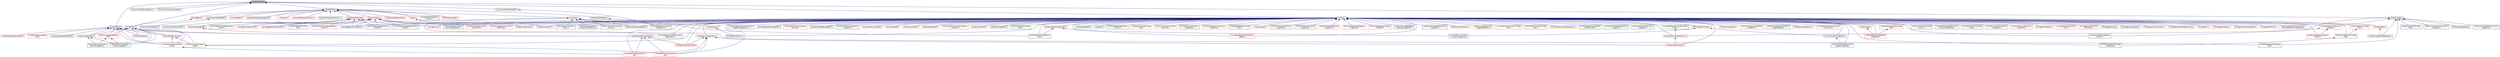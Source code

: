 digraph "itkWeakPointer.h"
{
 // LATEX_PDF_SIZE
  edge [fontname="Helvetica",fontsize="10",labelfontname="Helvetica",labelfontsize="10"];
  node [fontname="Helvetica",fontsize="10",shape=record];
  Node1 [label="itkWeakPointer.h",height=0.2,width=0.4,color="black", fillcolor="grey75", style="filled", fontcolor="black",tooltip=" "];
  Node1 -> Node2 [dir="back",color="midnightblue",fontsize="10",style="solid",fontname="Helvetica"];
  Node2 [label="itkCommandIterationUpdate.h",height=0.2,width=0.4,color="black", fillcolor="white", style="filled",URL="$itkCommandIterationUpdate_8h.html",tooltip=" "];
  Node2 -> Node3 [dir="back",color="midnightblue",fontsize="10",style="solid",fontname="Helvetica"];
  Node3 [label="itkImageRegistrationMethod\lImageSource.h",height=0.2,width=0.4,color="black", fillcolor="white", style="filled",URL="$itkImageRegistrationMethodImageSource_8h.html",tooltip=" "];
  Node1 -> Node4 [dir="back",color="midnightblue",fontsize="10",style="solid",fontname="Helvetica"];
  Node4 [label="itkCommandIterationUpdatev4.h",height=0.2,width=0.4,color="black", fillcolor="white", style="filled",URL="$itkCommandIterationUpdatev4_8h.html",tooltip=" "];
  Node1 -> Node5 [dir="back",color="midnightblue",fontsize="10",style="solid",fontname="Helvetica"];
  Node5 [label="itkCommandVnlIterationUpdate.h",height=0.2,width=0.4,color="black", fillcolor="white", style="filled",URL="$itkCommandVnlIterationUpdate_8h.html",tooltip=" "];
  Node1 -> Node6 [dir="back",color="midnightblue",fontsize="10",style="solid",fontname="Helvetica"];
  Node6 [label="itkDataObject.h",height=0.2,width=0.4,color="black", fillcolor="white", style="filled",URL="$itkDataObject_8h.html",tooltip=" "];
  Node6 -> Node7 [dir="back",color="midnightblue",fontsize="10",style="solid",fontname="Helvetica"];
  Node7 [label="itkAutoPointerDataObject\lDecorator.h",height=0.2,width=0.4,color="black", fillcolor="white", style="filled",URL="$itkAutoPointerDataObjectDecorator_8h.html",tooltip=" "];
  Node6 -> Node8 [dir="back",color="midnightblue",fontsize="10",style="solid",fontname="Helvetica"];
  Node8 [label="itkCSVArray2DDataObject.h",height=0.2,width=0.4,color="black", fillcolor="white", style="filled",URL="$itkCSVArray2DDataObject_8h.html",tooltip=" "];
  Node8 -> Node9 [dir="back",color="midnightblue",fontsize="10",style="solid",fontname="Helvetica"];
  Node9 [label="itkCSVArray2DFileReader.h",height=0.2,width=0.4,color="black", fillcolor="white", style="filled",URL="$itkCSVArray2DFileReader_8h.html",tooltip=" "];
  Node6 -> Node10 [dir="back",color="midnightblue",fontsize="10",style="solid",fontname="Helvetica"];
  Node10 [label="itkDataObjectDecorator.h",height=0.2,width=0.4,color="red", fillcolor="white", style="filled",URL="$itkDataObjectDecorator_8h.html",tooltip=" "];
  Node10 -> Node11 [dir="back",color="midnightblue",fontsize="10",style="solid",fontname="Helvetica"];
  Node11 [label="itkImageRegistrationMethod.h",height=0.2,width=0.4,color="black", fillcolor="white", style="filled",URL="$itkImageRegistrationMethod_8h.html",tooltip=" "];
  Node10 -> Node12 [dir="back",color="midnightblue",fontsize="10",style="solid",fontname="Helvetica"];
  Node12 [label="itkImageRegistrationMethodv4.h",height=0.2,width=0.4,color="red", fillcolor="white", style="filled",URL="$itkImageRegistrationMethodv4_8h.html",tooltip=" "];
  Node10 -> Node17 [dir="back",color="midnightblue",fontsize="10",style="solid",fontname="Helvetica"];
  Node17 [label="itkImageToListSampleFilter.h",height=0.2,width=0.4,color="red", fillcolor="white", style="filled",URL="$itkImageToListSampleFilter_8h.html",tooltip=" "];
  Node10 -> Node19 [dir="back",color="midnightblue",fontsize="10",style="solid",fontname="Helvetica"];
  Node19 [label="itkImageToSpatialObjectRegistration\lMethod.h",height=0.2,width=0.4,color="black", fillcolor="white", style="filled",URL="$itkImageToSpatialObjectRegistrationMethod_8h.html",tooltip=" "];
  Node10 -> Node20 [dir="back",color="midnightblue",fontsize="10",style="solid",fontname="Helvetica"];
  Node20 [label="itkInteriorExteriorMeshFilter.h",height=0.2,width=0.4,color="black", fillcolor="white", style="filled",URL="$itkInteriorExteriorMeshFilter_8h.html",tooltip=" "];
  Node10 -> Node21 [dir="back",color="midnightblue",fontsize="10",style="solid",fontname="Helvetica"];
  Node21 [label="itkMultiResolutionImageRegistration\lMethod.h",height=0.2,width=0.4,color="red", fillcolor="white", style="filled",URL="$itkMultiResolutionImageRegistrationMethod_8h.html",tooltip=" "];
  Node10 -> Node23 [dir="back",color="midnightblue",fontsize="10",style="solid",fontname="Helvetica"];
  Node23 [label="itkPointSetToImageRegistration\lMethod.h",height=0.2,width=0.4,color="black", fillcolor="white", style="filled",URL="$itkPointSetToImageRegistrationMethod_8h.html",tooltip=" "];
  Node10 -> Node24 [dir="back",color="midnightblue",fontsize="10",style="solid",fontname="Helvetica"];
  Node24 [label="itkPointSetToPointSetRegistration\lMethod.h",height=0.2,width=0.4,color="black", fillcolor="white", style="filled",URL="$itkPointSetToPointSetRegistrationMethod_8h.html",tooltip=" "];
  Node10 -> Node25 [dir="back",color="midnightblue",fontsize="10",style="solid",fontname="Helvetica"];
  Node25 [label="itkResampleImageFilter.h",height=0.2,width=0.4,color="red", fillcolor="white", style="filled",URL="$itkResampleImageFilter_8h.html",tooltip=" "];
  Node25 -> Node34 [dir="back",color="midnightblue",fontsize="10",style="solid",fontname="Helvetica"];
  Node34 [label="itkMultiResolutionPDEDeformable\lRegistration.h",height=0.2,width=0.4,color="black", fillcolor="white", style="filled",URL="$itkMultiResolutionPDEDeformableRegistration_8h.html",tooltip=" "];
  Node6 -> Node42 [dir="back",color="midnightblue",fontsize="10",style="solid",fontname="Helvetica"];
  Node42 [label="itkGPUDataManager.h",height=0.2,width=0.4,color="red", fillcolor="white", style="filled",URL="$itkGPUDataManager_8h.html",tooltip=" "];
  Node6 -> Node70 [dir="back",color="midnightblue",fontsize="10",style="solid",fontname="Helvetica"];
  Node70 [label="itkImageBase.h",height=0.2,width=0.4,color="red", fillcolor="white", style="filled",URL="$itkImageBase_8h.html",tooltip=" "];
  Node70 -> Node206 [dir="back",color="midnightblue",fontsize="10",style="solid",fontname="Helvetica"];
  Node206 [label="itkLabelMap.h",height=0.2,width=0.4,color="black", fillcolor="white", style="filled",URL="$itkLabelMap_8h.html",tooltip=" "];
  Node206 -> Node207 [dir="back",color="midnightblue",fontsize="10",style="solid",fontname="Helvetica"];
  Node207 [label="itkAttributeLabelObject.h",height=0.2,width=0.4,color="red", fillcolor="white", style="filled",URL="$itkAttributeLabelObject_8h.html",tooltip=" "];
  Node207 -> Node210 [dir="back",color="midnightblue",fontsize="10",style="solid",fontname="Helvetica"];
  Node210 [label="itkBinaryReconstructionBy\lDilationImageFilter.h",height=0.2,width=0.4,color="black", fillcolor="white", style="filled",URL="$itkBinaryReconstructionByDilationImageFilter_8h.html",tooltip=" "];
  Node207 -> Node211 [dir="back",color="midnightblue",fontsize="10",style="solid",fontname="Helvetica"];
  Node211 [label="itkBinaryReconstructionBy\lErosionImageFilter.h",height=0.2,width=0.4,color="black", fillcolor="white", style="filled",URL="$itkBinaryReconstructionByErosionImageFilter_8h.html",tooltip=" "];
  Node206 -> Node222 [dir="back",color="midnightblue",fontsize="10",style="solid",fontname="Helvetica"];
  Node222 [label="itkBinaryImageToLabelMap\lFilter.h",height=0.2,width=0.4,color="red", fillcolor="white", style="filled",URL="$itkBinaryImageToLabelMapFilter_8h.html",tooltip=" "];
  Node222 -> Node210 [dir="back",color="midnightblue",fontsize="10",style="solid",fontname="Helvetica"];
  Node222 -> Node211 [dir="back",color="midnightblue",fontsize="10",style="solid",fontname="Helvetica"];
  Node206 -> Node210 [dir="back",color="midnightblue",fontsize="10",style="solid",fontname="Helvetica"];
  Node206 -> Node211 [dir="back",color="midnightblue",fontsize="10",style="solid",fontname="Helvetica"];
  Node206 -> Node229 [dir="back",color="midnightblue",fontsize="10",style="solid",fontname="Helvetica"];
  Node229 [label="itkLabelImageToLabelMapFilter.h",height=0.2,width=0.4,color="red", fillcolor="white", style="filled",URL="$itkLabelImageToLabelMapFilter_8h.html",tooltip=" "];
  Node229 -> Node238 [dir="back",color="midnightblue",fontsize="10",style="solid",fontname="Helvetica"];
  Node238 [label="itkUpdateMalcolmSparseLevel\lSet.h",height=0.2,width=0.4,color="red", fillcolor="white", style="filled",URL="$itkUpdateMalcolmSparseLevelSet_8h.html",tooltip=" "];
  Node229 -> Node240 [dir="back",color="midnightblue",fontsize="10",style="solid",fontname="Helvetica"];
  Node240 [label="itkUpdateShiSparseLevelSet.h",height=0.2,width=0.4,color="red", fillcolor="white", style="filled",URL="$itkUpdateShiSparseLevelSet_8h.html",tooltip=" "];
  Node229 -> Node241 [dir="back",color="midnightblue",fontsize="10",style="solid",fontname="Helvetica"];
  Node241 [label="itkUpdateWhitakerSparseLevel\lSet.h",height=0.2,width=0.4,color="red", fillcolor="white", style="filled",URL="$itkUpdateWhitakerSparseLevelSet_8h.html",tooltip=" "];
  Node206 -> Node242 [dir="back",color="midnightblue",fontsize="10",style="solid",fontname="Helvetica"];
  Node242 [label="itkLevelSetSparseImage.h",height=0.2,width=0.4,color="red", fillcolor="white", style="filled",URL="$itkLevelSetSparseImage_8h.html",tooltip=" "];
  Node242 -> Node243 [dir="back",color="midnightblue",fontsize="10",style="solid",fontname="Helvetica"];
  Node243 [label="itkMalcolmSparseLevelSet\lImage.h",height=0.2,width=0.4,color="red", fillcolor="white", style="filled",URL="$itkMalcolmSparseLevelSetImage_8h.html",tooltip=" "];
  Node243 -> Node238 [dir="back",color="midnightblue",fontsize="10",style="solid",fontname="Helvetica"];
  Node242 -> Node246 [dir="back",color="midnightblue",fontsize="10",style="solid",fontname="Helvetica"];
  Node246 [label="itkWhitakerSparseLevelSet\lImage.h",height=0.2,width=0.4,color="red", fillcolor="white", style="filled",URL="$itkWhitakerSparseLevelSetImage_8h.html",tooltip=" "];
  Node246 -> Node241 [dir="back",color="midnightblue",fontsize="10",style="solid",fontname="Helvetica"];
  Node206 -> Node243 [dir="back",color="midnightblue",fontsize="10",style="solid",fontname="Helvetica"];
  Node206 -> Node248 [dir="back",color="midnightblue",fontsize="10",style="solid",fontname="Helvetica"];
  Node248 [label="itkShapeLabelObject.h",height=0.2,width=0.4,color="red", fillcolor="white", style="filled",URL="$itkShapeLabelObject_8h.html",tooltip=" "];
  Node206 -> Node246 [dir="back",color="midnightblue",fontsize="10",style="solid",fontname="Helvetica"];
  Node6 -> Node942 [dir="back",color="midnightblue",fontsize="10",style="solid",fontname="Helvetica"];
  Node942 [label="itkLevelSetBase.h",height=0.2,width=0.4,color="red", fillcolor="white", style="filled",URL="$itkLevelSetBase_8h.html",tooltip=" "];
  Node6 -> Node944 [dir="back",color="midnightblue",fontsize="10",style="solid",fontname="Helvetica"];
  Node944 [label="itkMatrixResizeableDataObject.h",height=0.2,width=0.4,color="black", fillcolor="white", style="filled",URL="$itkMatrixResizeableDataObject_8h.html",tooltip=" "];
  Node6 -> Node945 [dir="back",color="midnightblue",fontsize="10",style="solid",fontname="Helvetica"];
  Node945 [label="itkPath.h",height=0.2,width=0.4,color="red", fillcolor="white", style="filled",URL="$itkPath_8h.html",tooltip=" "];
  Node945 -> Node912 [dir="back",color="midnightblue",fontsize="10",style="solid",fontname="Helvetica"];
  Node912 [label="itkPathConstIterator.h",height=0.2,width=0.4,color="red", fillcolor="white", style="filled",URL="$itkPathConstIterator_8h.html",tooltip=" "];
  Node6 -> Node954 [dir="back",color="midnightblue",fontsize="10",style="solid",fontname="Helvetica"];
  Node954 [label="itkPointSet.h",height=0.2,width=0.4,color="red", fillcolor="white", style="filled",URL="$itkPointSet_8h.html",tooltip=" "];
  Node954 -> Node75 [dir="back",color="midnightblue",fontsize="10",style="solid",fontname="Helvetica"];
  Node75 [label="itkBSplineControlPointImage\lFunction.h",height=0.2,width=0.4,color="black", fillcolor="white", style="filled",URL="$itkBSplineControlPointImageFunction_8h.html",tooltip=" "];
  Node954 -> Node268 [dir="back",color="midnightblue",fontsize="10",style="solid",fontname="Helvetica"];
  Node268 [label="itkBlockMatchingImageFilter.h",height=0.2,width=0.4,color="black", fillcolor="white", style="filled",URL="$itkBlockMatchingImageFilter_8h.html",tooltip=" "];
  Node954 -> Node396 [dir="back",color="midnightblue",fontsize="10",style="solid",fontname="Helvetica"];
  Node396 [label="itkEuclideanDistancePoint\lMetric.h",height=0.2,width=0.4,color="black", fillcolor="white", style="filled",URL="$itkEuclideanDistancePointMetric_8h.html",tooltip=" "];
  Node954 -> Node189 [dir="back",color="midnightblue",fontsize="10",style="solid",fontname="Helvetica"];
  Node189 [label="itkExpectationBasedPoint\lSetToPointSetMetricv4.h",height=0.2,width=0.4,color="black", fillcolor="white", style="filled",URL="$itkExpectationBasedPointSetToPointSetMetricv4_8h.html",tooltip=" "];
  Node954 -> Node340 [dir="back",color="midnightblue",fontsize="10",style="solid",fontname="Helvetica"];
  Node340 [label="itkMaskFeaturePointSelection\lFilter.h",height=0.2,width=0.4,color="black", fillcolor="white", style="filled",URL="$itkMaskFeaturePointSelectionFilter_8h.html",tooltip=" "];
  Node954 -> Node184 [dir="back",color="midnightblue",fontsize="10",style="solid",fontname="Helvetica"];
  Node184 [label="itkObjectToObjectMetric.h",height=0.2,width=0.4,color="red", fillcolor="white", style="filled",URL="$itkObjectToObjectMetric_8h.html",tooltip=" "];
  Node954 -> Node993 [dir="back",color="midnightblue",fontsize="10",style="solid",fontname="Helvetica"];
  Node993 [label="itkSpatialObjectToPointSet\lFilter.h",height=0.2,width=0.4,color="black", fillcolor="white", style="filled",URL="$itkSpatialObjectToPointSetFilter_8h.html",tooltip=" "];
  Node6 -> Node994 [dir="back",color="midnightblue",fontsize="10",style="solid",fontname="Helvetica"];
  Node994 [label="itkProcessObject.h",height=0.2,width=0.4,color="red", fillcolor="white", style="filled",URL="$itkProcessObject_8h.html",tooltip=" "];
  Node994 -> Node11 [dir="back",color="midnightblue",fontsize="10",style="solid",fontname="Helvetica"];
  Node994 -> Node12 [dir="back",color="midnightblue",fontsize="10",style="solid",fontname="Helvetica"];
  Node994 -> Node677 [dir="back",color="midnightblue",fontsize="10",style="solid",fontname="Helvetica"];
  Node677 [label="itkImageSource.h",height=0.2,width=0.4,color="red", fillcolor="white", style="filled",URL="$itkImageSource_8h.html",tooltip=" "];
  Node994 -> Node17 [dir="back",color="midnightblue",fontsize="10",style="solid",fontname="Helvetica"];
  Node994 -> Node19 [dir="back",color="midnightblue",fontsize="10",style="solid",fontname="Helvetica"];
  Node994 -> Node21 [dir="back",color="midnightblue",fontsize="10",style="solid",fontname="Helvetica"];
  Node994 -> Node23 [dir="back",color="midnightblue",fontsize="10",style="solid",fontname="Helvetica"];
  Node994 -> Node24 [dir="back",color="midnightblue",fontsize="10",style="solid",fontname="Helvetica"];
  Node994 -> Node160 [dir="back",color="midnightblue",fontsize="10",style="solid",fontname="Helvetica"];
  Node160 [label="itkPointSetToSpatialObject\lDemonsRegistration.h",height=0.2,width=0.4,color="black", fillcolor="white", style="filled",URL="$itkPointSetToSpatialObjectDemonsRegistration_8h.html",tooltip=" "];
  Node994 -> Node915 [dir="back",color="midnightblue",fontsize="10",style="solid",fontname="Helvetica"];
  Node915 [label="itkScalarImageToCooccurrence\lMatrixFilter.h",height=0.2,width=0.4,color="red", fillcolor="white", style="filled",URL="$itkScalarImageToCooccurrenceMatrixFilter_8h.html",tooltip=" "];
  Node994 -> Node916 [dir="back",color="midnightblue",fontsize="10",style="solid",fontname="Helvetica"];
  Node916 [label="itkScalarImageToRunLength\lMatrixFilter.h",height=0.2,width=0.4,color="red", fillcolor="white", style="filled",URL="$itkScalarImageToRunLengthMatrixFilter_8h.html",tooltip=" "];
  Node994 -> Node926 [dir="back",color="midnightblue",fontsize="10",style="solid",fontname="Helvetica"];
  Node926 [label="itkWatershedBoundary.h",height=0.2,width=0.4,color="red", fillcolor="white", style="filled",URL="$itkWatershedBoundary_8h.html",tooltip=" "];
  Node6 -> Node1141 [dir="back",color="midnightblue",fontsize="10",style="solid",fontname="Helvetica"];
  Node1141 [label="itkSample.h",height=0.2,width=0.4,color="red", fillcolor="white", style="filled",URL="$itkSample_8h.html",tooltip=" "];
  Node6 -> Node1159 [dir="back",color="midnightblue",fontsize="10",style="solid",fontname="Helvetica"];
  Node1159 [label="itkSimpleDataObjectDecorator.h",height=0.2,width=0.4,color="red", fillcolor="white", style="filled",URL="$itkSimpleDataObjectDecorator_8h.html",tooltip=" "];
  Node6 -> Node993 [dir="back",color="midnightblue",fontsize="10",style="solid",fontname="Helvetica"];
  Node6 -> Node1162 [dir="back",color="midnightblue",fontsize="10",style="solid",fontname="Helvetica"];
  Node1162 [label="itkTemporalDataObject.h",height=0.2,width=0.4,color="black", fillcolor="white", style="filled",URL="$itkTemporalDataObject_8h.html",tooltip=" "];
  Node1162 -> Node918 [dir="back",color="midnightblue",fontsize="10",style="solid",fontname="Helvetica"];
  Node918 [label="itkVideoStream.h",height=0.2,width=0.4,color="red", fillcolor="white", style="filled",URL="$itkVideoStream_8h.html",tooltip=" "];
  Node918 -> Node897 [dir="back",color="midnightblue",fontsize="10",style="solid",fontname="Helvetica"];
  Node897 [label="itkImageToVideoFilter.h",height=0.2,width=0.4,color="black", fillcolor="white", style="filled",URL="$itkImageToVideoFilter_8h.html",tooltip=" "];
  Node6 -> Node1163 [dir="back",color="midnightblue",fontsize="10",style="solid",fontname="Helvetica"];
  Node1163 [label="itkUnaryCorrespondenceMatrix.h",height=0.2,width=0.4,color="black", fillcolor="white", style="filled",URL="$itkUnaryCorrespondenceMatrix_8h.html",tooltip=" "];
  Node6 -> Node1041 [dir="back",color="midnightblue",fontsize="10",style="solid",fontname="Helvetica"];
  Node1041 [label="itkWatershedSegmentTable.h",height=0.2,width=0.4,color="red", fillcolor="white", style="filled",URL="$itkWatershedSegmentTable_8h.html",tooltip=" "];
  Node1 -> Node261 [dir="back",color="midnightblue",fontsize="10",style="solid",fontname="Helvetica"];
  Node261 [label="itkImage.h",height=0.2,width=0.4,color="black", fillcolor="white", style="filled",URL="$itkImage_8h.html",tooltip=" "];
  Node261 -> Node262 [dir="back",color="midnightblue",fontsize="10",style="solid",fontname="Helvetica"];
  Node262 [label="itkAdaptiveHistogramEqualization\lImageFilter.h",height=0.2,width=0.4,color="black", fillcolor="white", style="filled",URL="$itkAdaptiveHistogramEqualizationImageFilter_8h.html",tooltip=" "];
  Node261 -> Node263 [dir="back",color="midnightblue",fontsize="10",style="solid",fontname="Helvetica"];
  Node263 [label="itkBSplineBaseTransform.h",height=0.2,width=0.4,color="red", fillcolor="white", style="filled",URL="$itkBSplineBaseTransform_8h.html",tooltip=" "];
  Node261 -> Node75 [dir="back",color="midnightblue",fontsize="10",style="solid",fontname="Helvetica"];
  Node261 -> Node267 [dir="back",color="midnightblue",fontsize="10",style="solid",fontname="Helvetica"];
  Node267 [label="itkBinaryImageToLevelSet\lImageAdaptorBase.h",height=0.2,width=0.4,color="red", fillcolor="white", style="filled",URL="$itkBinaryImageToLevelSetImageAdaptorBase_8h.html",tooltip=" "];
  Node261 -> Node268 [dir="back",color="midnightblue",fontsize="10",style="solid",fontname="Helvetica"];
  Node261 -> Node269 [dir="back",color="midnightblue",fontsize="10",style="solid",fontname="Helvetica"];
  Node269 [label="itkComplexToComplex1DFFTImage\lFilter.h",height=0.2,width=0.4,color="red", fillcolor="white", style="filled",URL="$itkComplexToComplex1DFFTImageFilter_8h.html",tooltip=" "];
  Node261 -> Node272 [dir="back",color="midnightblue",fontsize="10",style="solid",fontname="Helvetica"];
  Node272 [label="itkConfidenceConnectedImage\lFilter.h",height=0.2,width=0.4,color="black", fillcolor="white", style="filled",URL="$itkConfidenceConnectedImageFilter_8h.html",tooltip=" "];
  Node261 -> Node273 [dir="back",color="midnightblue",fontsize="10",style="solid",fontname="Helvetica"];
  Node273 [label="itkConnectedComponentAlgorithm.h",height=0.2,width=0.4,color="red", fillcolor="white", style="filled",URL="$itkConnectedComponentAlgorithm_8h.html",tooltip=" "];
  Node261 -> Node277 [dir="back",color="midnightblue",fontsize="10",style="solid",fontname="Helvetica"];
  Node277 [label="itkConstNeighborhoodIterator.h",height=0.2,width=0.4,color="red", fillcolor="white", style="filled",URL="$itkConstNeighborhoodIterator_8h.html",tooltip=" "];
  Node277 -> Node331 [dir="back",color="midnightblue",fontsize="10",style="solid",fontname="Helvetica"];
  Node331 [label="itkImageToNeighborhoodSample\lAdaptor.h",height=0.2,width=0.4,color="red", fillcolor="white", style="filled",URL="$itkImageToNeighborhoodSampleAdaptor_8h.html",tooltip=" "];
  Node277 -> Node340 [dir="back",color="midnightblue",fontsize="10",style="solid",fontname="Helvetica"];
  Node261 -> Node390 [dir="back",color="midnightblue",fontsize="10",style="solid",fontname="Helvetica"];
  Node390 [label="itkConstNeighborhoodIterator\lWithOnlyIndex.h",height=0.2,width=0.4,color="black", fillcolor="white", style="filled",URL="$itkConstNeighborhoodIteratorWithOnlyIndex_8h.html",tooltip=" "];
  Node261 -> Node391 [dir="back",color="midnightblue",fontsize="10",style="solid",fontname="Helvetica"];
  Node391 [label="itkContourDirectedMeanDistance\lImageFilter.h",height=0.2,width=0.4,color="black", fillcolor="white", style="filled",URL="$itkContourDirectedMeanDistanceImageFilter_8h.html",tooltip=" "];
  Node261 -> Node80 [dir="back",color="midnightblue",fontsize="10",style="solid",fontname="Helvetica"];
  Node80 [label="itkDefaultImageToImageMetric\lTraitsv4.h",height=0.2,width=0.4,color="red", fillcolor="white", style="filled",URL="$itkDefaultImageToImageMetricTraitsv4_8h.html",tooltip=" "];
  Node261 -> Node116 [dir="back",color="midnightblue",fontsize="10",style="solid",fontname="Helvetica"];
  Node116 [label="itkDirectFourierReconstruction\lImageToImageFilter.h",height=0.2,width=0.4,color="black", fillcolor="white", style="filled",URL="$itkDirectFourierReconstructionImageToImageFilter_8h.html",tooltip=" "];
  Node261 -> Node392 [dir="back",color="midnightblue",fontsize="10",style="solid",fontname="Helvetica"];
  Node392 [label="itkDiscreteGaussianDerivative\lImageFilter.h",height=0.2,width=0.4,color="black", fillcolor="white", style="filled",URL="$itkDiscreteGaussianDerivativeImageFilter_8h.html",tooltip=" "];
  Node261 -> Node393 [dir="back",color="midnightblue",fontsize="10",style="solid",fontname="Helvetica"];
  Node393 [label="itkDiscreteGaussianImage\lFilter.h",height=0.2,width=0.4,color="red", fillcolor="white", style="filled",URL="$itkDiscreteGaussianImageFilter_8h.html",tooltip=" "];
  Node393 -> Node394 [dir="back",color="midnightblue",fontsize="10",style="solid",fontname="Helvetica"];
  Node394 [label="itkFFTDiscreteGaussianImage\lFilter.h",height=0.2,width=0.4,color="black", fillcolor="white", style="filled",URL="$itkFFTDiscreteGaussianImageFilter_8h.html",tooltip=" "];
  Node394 -> Node395 [dir="back",color="midnightblue",fontsize="10",style="solid",fontname="Helvetica"];
  Node395 [label="itkFFTDiscreteGaussianImage\lFilterFactory.h",height=0.2,width=0.4,color="black", fillcolor="white", style="filled",URL="$itkFFTDiscreteGaussianImageFilterFactory_8h.html",tooltip=" "];
  Node261 -> Node178 [dir="back",color="midnightblue",fontsize="10",style="solid",fontname="Helvetica"];
  Node178 [label="itkDisplacementFieldTransform.h",height=0.2,width=0.4,color="red", fillcolor="white", style="filled",URL="$itkDisplacementFieldTransform_8h.html",tooltip=" "];
  Node178 -> Node184 [dir="back",color="midnightblue",fontsize="10",style="solid",fontname="Helvetica"];
  Node261 -> Node396 [dir="back",color="midnightblue",fontsize="10",style="solid",fontname="Helvetica"];
  Node261 -> Node189 [dir="back",color="midnightblue",fontsize="10",style="solid",fontname="Helvetica"];
  Node261 -> Node394 [dir="back",color="midnightblue",fontsize="10",style="solid",fontname="Helvetica"];
  Node261 -> Node395 [dir="back",color="midnightblue",fontsize="10",style="solid",fontname="Helvetica"];
  Node261 -> Node397 [dir="back",color="midnightblue",fontsize="10",style="solid",fontname="Helvetica"];
  Node397 [label="itkFFTImageFilterFactory.h",height=0.2,width=0.4,color="red", fillcolor="white", style="filled",URL="$itkFFTImageFilterFactory_8h.html",tooltip=" "];
  Node397 -> Node408 [dir="back",color="midnightblue",fontsize="10",style="solid",fontname="Helvetica"];
  Node408 [label="itkVnlHalfHermitianToReal\lInverseFFTImageFilter.h",height=0.2,width=0.4,color="black", fillcolor="white", style="filled",URL="$itkVnlHalfHermitianToRealInverseFFTImageFilter_8h.html",tooltip=" "];
  Node397 -> Node410 [dir="back",color="midnightblue",fontsize="10",style="solid",fontname="Helvetica"];
  Node410 [label="itkVnlInverseFFTImageFilter.h",height=0.2,width=0.4,color="black", fillcolor="white", style="filled",URL="$itkVnlInverseFFTImageFilter_8h.html",tooltip=" "];
  Node410 -> Node116 [dir="back",color="midnightblue",fontsize="10",style="solid",fontname="Helvetica"];
  Node261 -> Node412 [dir="back",color="midnightblue",fontsize="10",style="solid",fontname="Helvetica"];
  Node412 [label="itkFastMarchingTraits.h",height=0.2,width=0.4,color="red", fillcolor="white", style="filled",URL="$itkFastMarchingTraits_8h.html",tooltip=" "];
  Node261 -> Node420 [dir="back",color="midnightblue",fontsize="10",style="solid",fontname="Helvetica"];
  Node420 [label="itkFastMarchingUpwindGradient\lImageFilter.h",height=0.2,width=0.4,color="red", fillcolor="white", style="filled",URL="$itkFastMarchingUpwindGradientImageFilter_8h.html",tooltip=" "];
  Node261 -> Node366 [dir="back",color="midnightblue",fontsize="10",style="solid",fontname="Helvetica"];
  Node366 [label="itkFastMarchingUpwindGradient\lImageFilterBase.h",height=0.2,width=0.4,color="black", fillcolor="white", style="filled",URL="$itkFastMarchingUpwindGradientImageFilterBase_8h.html",tooltip=" "];
  Node261 -> Node422 [dir="back",color="midnightblue",fontsize="10",style="solid",fontname="Helvetica"];
  Node422 [label="itkFlatStructuringElement.h",height=0.2,width=0.4,color="red", fillcolor="white", style="filled",URL="$itkFlatStructuringElement_8h.html",tooltip=" "];
  Node261 -> Node426 [dir="back",color="midnightblue",fontsize="10",style="solid",fontname="Helvetica"];
  Node426 [label="itkFloodFilledFunctionConditional\lConstIterator.h",height=0.2,width=0.4,color="red", fillcolor="white", style="filled",URL="$itkFloodFilledFunctionConditionalConstIterator_8h.html",tooltip=" "];
  Node261 -> Node57 [dir="back",color="midnightblue",fontsize="10",style="solid",fontname="Helvetica"];
  Node57 [label="itkGPUImage.h",height=0.2,width=0.4,color="red", fillcolor="white", style="filled",URL="$itkGPUImage_8h.html",tooltip=" "];
  Node57 -> Node68 [dir="back",color="midnightblue",fontsize="10",style="solid",fontname="Helvetica"];
  Node68 [label="itkGPUNeighborhoodOperator\lImageFilter.h",height=0.2,width=0.4,color="red", fillcolor="white", style="filled",URL="$itkGPUNeighborhoodOperatorImageFilter_8h.html",tooltip=" "];
  Node261 -> Node68 [dir="back",color="midnightblue",fontsize="10",style="solid",fontname="Helvetica"];
  Node261 -> Node111 [dir="back",color="midnightblue",fontsize="10",style="solid",fontname="Helvetica"];
  Node111 [label="itkGaussianDerivativeImage\lFunction.h",height=0.2,width=0.4,color="black", fillcolor="white", style="filled",URL="$itkGaussianDerivativeImageFunction_8h.html",tooltip=" "];
  Node261 -> Node431 [dir="back",color="midnightblue",fontsize="10",style="solid",fontname="Helvetica"];
  Node431 [label="itkGradientMagnitudeRecursive\lGaussianImageFilter.h",height=0.2,width=0.4,color="black", fillcolor="white", style="filled",URL="$itkGradientMagnitudeRecursiveGaussianImageFilter_8h.html",tooltip=" "];
  Node261 -> Node432 [dir="back",color="midnightblue",fontsize="10",style="solid",fontname="Helvetica"];
  Node432 [label="itkGradientRecursiveGaussian\lImageFilter.h",height=0.2,width=0.4,color="red", fillcolor="white", style="filled",URL="$itkGradientRecursiveGaussianImageFilter_8h.html",tooltip=" "];
  Node432 -> Node80 [dir="back",color="midnightblue",fontsize="10",style="solid",fontname="Helvetica"];
  Node432 -> Node106 [dir="back",color="midnightblue",fontsize="10",style="solid",fontname="Helvetica"];
  Node106 [label="itkVectorImageToImageMetric\lTraitsv4.h",height=0.2,width=0.4,color="black", fillcolor="white", style="filled",URL="$itkVectorImageToImageMetricTraitsv4_8h.html",tooltip=" "];
  Node261 -> Node434 [dir="back",color="midnightblue",fontsize="10",style="solid",fontname="Helvetica"];
  Node434 [label="itkGradientVectorFlowImage\lFilter.h",height=0.2,width=0.4,color="black", fillcolor="white", style="filled",URL="$itkGradientVectorFlowImageFilter_8h.html",tooltip=" "];
  Node261 -> Node435 [dir="back",color="midnightblue",fontsize="10",style="solid",fontname="Helvetica"];
  Node435 [label="itkHardConnectedComponent\lImageFilter.h",height=0.2,width=0.4,color="black", fillcolor="white", style="filled",URL="$itkHardConnectedComponentImageFilter_8h.html",tooltip=" "];
  Node261 -> Node436 [dir="back",color="midnightblue",fontsize="10",style="solid",fontname="Helvetica"];
  Node436 [label="itkHessianRecursiveGaussian\lImageFilter.h",height=0.2,width=0.4,color="red", fillcolor="white", style="filled",URL="$itkHessianRecursiveGaussianImageFilter_8h.html",tooltip=" "];
  Node261 -> Node438 [dir="back",color="midnightblue",fontsize="10",style="solid",fontname="Helvetica"];
  Node438 [label="itkImageAdaptor.h",height=0.2,width=0.4,color="red", fillcolor="white", style="filled",URL="$itkImageAdaptor_8h.html",tooltip=" "];
  Node438 -> Node463 [dir="back",color="midnightblue",fontsize="10",style="solid",fontname="Helvetica"];
  Node463 [label="itkVectorImageToImageAdaptor.h",height=0.2,width=0.4,color="black", fillcolor="white", style="filled",URL="$itkVectorImageToImageAdaptor_8h.html",tooltip=" "];
  Node261 -> Node465 [dir="back",color="midnightblue",fontsize="10",style="solid",fontname="Helvetica"];
  Node465 [label="itkImageConstIterator.h",height=0.2,width=0.4,color="red", fillcolor="white", style="filled",URL="$itkImageConstIterator_8h.html",tooltip=" "];
  Node261 -> Node511 [dir="back",color="midnightblue",fontsize="10",style="solid",fontname="Helvetica"];
  Node511 [label="itkImageConstIteratorWith\lIndex.h",height=0.2,width=0.4,color="red", fillcolor="white", style="filled",URL="$itkImageConstIteratorWithIndex_8h.html",tooltip=" "];
  Node261 -> Node648 [dir="back",color="midnightblue",fontsize="10",style="solid",fontname="Helvetica"];
  Node648 [label="itkImageConstIteratorWith\lOnlyIndex.h",height=0.2,width=0.4,color="red", fillcolor="white", style="filled",URL="$itkImageConstIteratorWithOnlyIndex_8h.html",tooltip=" "];
  Node261 -> Node651 [dir="back",color="midnightblue",fontsize="10",style="solid",fontname="Helvetica"];
  Node651 [label="itkImageDuplicator.h",height=0.2,width=0.4,color="black", fillcolor="white", style="filled",URL="$itkImageDuplicator_8h.html",tooltip=" "];
  Node261 -> Node652 [dir="back",color="midnightblue",fontsize="10",style="solid",fontname="Helvetica"];
  Node652 [label="itkImageKernelOperator.h",height=0.2,width=0.4,color="black", fillcolor="white", style="filled",URL="$itkImageKernelOperator_8h.html",tooltip=" "];
  Node261 -> Node653 [dir="back",color="midnightblue",fontsize="10",style="solid",fontname="Helvetica"];
  Node653 [label="itkImageMomentsCalculator.h",height=0.2,width=0.4,color="red", fillcolor="white", style="filled",URL="$itkImageMomentsCalculator_8h.html",tooltip=" "];
  Node261 -> Node485 [dir="back",color="midnightblue",fontsize="10",style="solid",fontname="Helvetica"];
  Node485 [label="itkImagePCAShapeModelEstimator.h",height=0.2,width=0.4,color="red", fillcolor="white", style="filled",URL="$itkImagePCAShapeModelEstimator_8h.html",tooltip=" "];
  Node261 -> Node11 [dir="back",color="midnightblue",fontsize="10",style="solid",fontname="Helvetica"];
  Node261 -> Node3 [dir="back",color="midnightblue",fontsize="10",style="solid",fontname="Helvetica"];
  Node261 -> Node656 [dir="back",color="midnightblue",fontsize="10",style="solid",fontname="Helvetica"];
  Node656 [label="itkImageSink.h",height=0.2,width=0.4,color="red", fillcolor="white", style="filled",URL="$itkImageSink_8h.html",tooltip=" "];
  Node261 -> Node677 [dir="back",color="midnightblue",fontsize="10",style="solid",fontname="Helvetica"];
  Node261 -> Node151 [dir="back",color="midnightblue",fontsize="10",style="solid",fontname="Helvetica"];
  Node151 [label="itkImageSpatialObject.h",height=0.2,width=0.4,color="red", fillcolor="white", style="filled",URL="$itkImageSpatialObject_8h.html",tooltip=" "];
  Node261 -> Node490 [dir="back",color="midnightblue",fontsize="10",style="solid",fontname="Helvetica"];
  Node490 [label="itkImageToListSampleAdaptor.h",height=0.2,width=0.4,color="red", fillcolor="white", style="filled",URL="$itkImageToListSampleAdaptor_8h.html",tooltip=" "];
  Node261 -> Node331 [dir="back",color="midnightblue",fontsize="10",style="solid",fontname="Helvetica"];
  Node261 -> Node896 [dir="back",color="midnightblue",fontsize="10",style="solid",fontname="Helvetica"];
  Node896 [label="itkImageToPathFilter.h",height=0.2,width=0.4,color="red", fillcolor="white", style="filled",URL="$itkImageToPathFilter_8h.html",tooltip=" "];
  Node261 -> Node19 [dir="back",color="midnightblue",fontsize="10",style="solid",fontname="Helvetica"];
  Node261 -> Node897 [dir="back",color="midnightblue",fontsize="10",style="solid",fontname="Helvetica"];
  Node261 -> Node898 [dir="back",color="midnightblue",fontsize="10",style="solid",fontname="Helvetica"];
  Node898 [label="itkImageVectorOptimizerParameters\lHelper.h",height=0.2,width=0.4,color="black", fillcolor="white", style="filled",URL="$itkImageVectorOptimizerParametersHelper_8h.html",tooltip=" "];
  Node898 -> Node178 [dir="back",color="midnightblue",fontsize="10",style="solid",fontname="Helvetica"];
  Node261 -> Node899 [dir="back",color="midnightblue",fontsize="10",style="solid",fontname="Helvetica"];
  Node899 [label="itkJointHistogramMutualInformation\lComputeJointPDFThreaderBase.h",height=0.2,width=0.4,color="red", fillcolor="white", style="filled",URL="$itkJointHistogramMutualInformationComputeJointPDFThreaderBase_8h.html",tooltip=" "];
  Node261 -> Node31 [dir="back",color="midnightblue",fontsize="10",style="solid",fontname="Helvetica"];
  Node31 [label="itkJointHistogramMutualInformation\lImageToImageMetricv4.h",height=0.2,width=0.4,color="black", fillcolor="white", style="filled",URL="$itkJointHistogramMutualInformationImageToImageMetricv4_8h.html",tooltip=" "];
  Node261 -> Node495 [dir="back",color="midnightblue",fontsize="10",style="solid",fontname="Helvetica"];
  Node495 [label="itkKLMRegionGrowImageFilter.h",height=0.2,width=0.4,color="black", fillcolor="white", style="filled",URL="$itkKLMRegionGrowImageFilter_8h.html",tooltip=" "];
  Node261 -> Node901 [dir="back",color="midnightblue",fontsize="10",style="solid",fontname="Helvetica"];
  Node901 [label="itkKappaSigmaThresholdImage\lCalculator.h",height=0.2,width=0.4,color="red", fillcolor="white", style="filled",URL="$itkKappaSigmaThresholdImageCalculator_8h.html",tooltip=" "];
  Node261 -> Node821 [dir="back",color="midnightblue",fontsize="10",style="solid",fontname="Helvetica"];
  Node821 [label="itkLabelMapToRGBImageFilter.h",height=0.2,width=0.4,color="black", fillcolor="white", style="filled",URL="$itkLabelMapToRGBImageFilter_8h.html",tooltip=" "];
  Node261 -> Node786 [dir="back",color="midnightblue",fontsize="10",style="solid",fontname="Helvetica"];
  Node786 [label="itkLaplacianRecursiveGaussian\lImageFilter.h",height=0.2,width=0.4,color="black", fillcolor="white", style="filled",URL="$itkLaplacianRecursiveGaussianImageFilter_8h.html",tooltip=" "];
  Node261 -> Node259 [dir="back",color="midnightblue",fontsize="10",style="solid",fontname="Helvetica"];
  Node259 [label="itkLevelSetEvolutionBase.h",height=0.2,width=0.4,color="red", fillcolor="white", style="filled",URL="$itkLevelSetEvolutionBase_8h.html",tooltip=" "];
  Node261 -> Node902 [dir="back",color="midnightblue",fontsize="10",style="solid",fontname="Helvetica"];
  Node902 [label="itkLevelSetNode.h",height=0.2,width=0.4,color="red", fillcolor="white", style="filled",URL="$itkLevelSetNode_8h.html",tooltip=" "];
  Node261 -> Node908 [dir="back",color="midnightblue",fontsize="10",style="solid",fontname="Helvetica"];
  Node908 [label="itkLineConstIterator.h",height=0.2,width=0.4,color="red", fillcolor="white", style="filled",URL="$itkLineConstIterator_8h.html",tooltip=" "];
  Node261 -> Node910 [dir="back",color="midnightblue",fontsize="10",style="solid",fontname="Helvetica"];
  Node910 [label="itkMRASlabIdentifier.h",height=0.2,width=0.4,color="red", fillcolor="white", style="filled",URL="$itkMRASlabIdentifier_8h.html",tooltip=" "];
  Node261 -> Node243 [dir="back",color="midnightblue",fontsize="10",style="solid",fontname="Helvetica"];
  Node261 -> Node340 [dir="back",color="midnightblue",fontsize="10",style="solid",fontname="Helvetica"];
  Node261 -> Node825 [dir="back",color="midnightblue",fontsize="10",style="solid",fontname="Helvetica"];
  Node825 [label="itkMaskedFFTNormalizedCorrelation\lImageFilter.h",height=0.2,width=0.4,color="red", fillcolor="white", style="filled",URL="$itkMaskedFFTNormalizedCorrelationImageFilter_8h.html",tooltip=" "];
  Node261 -> Node578 [dir="back",color="midnightblue",fontsize="10",style="solid",fontname="Helvetica"];
  Node578 [label="itkMeanImageFilter.h",height=0.2,width=0.4,color="red", fillcolor="white", style="filled",URL="$itkMeanImageFilter_8h.html",tooltip=" "];
  Node261 -> Node579 [dir="back",color="midnightblue",fontsize="10",style="solid",fontname="Helvetica"];
  Node579 [label="itkMedianImageFilter.h",height=0.2,width=0.4,color="black", fillcolor="white", style="filled",URL="$itkMedianImageFilter_8h.html",tooltip=" "];
  Node261 -> Node499 [dir="back",color="midnightblue",fontsize="10",style="solid",fontname="Helvetica"];
  Node499 [label="itkMultiLabelSTAPLEImage\lFilter.h",height=0.2,width=0.4,color="black", fillcolor="white", style="filled",URL="$itkMultiLabelSTAPLEImageFilter_8h.html",tooltip=" "];
  Node261 -> Node34 [dir="back",color="midnightblue",fontsize="10",style="solid",fontname="Helvetica"];
  Node261 -> Node379 [dir="back",color="midnightblue",fontsize="10",style="solid",fontname="Helvetica"];
  Node379 [label="itkNeighborhoodAlgorithm.h",height=0.2,width=0.4,color="red", fillcolor="white", style="filled",URL="$itkNeighborhoodAlgorithm_8h.html",tooltip=" "];
  Node379 -> Node333 [dir="back",color="midnightblue",fontsize="10",style="solid",fontname="Helvetica"];
  Node333 [label="itkPatchBasedDenoisingImage\lFilter.h",height=0.2,width=0.4,color="black", fillcolor="white", style="filled",URL="$itkPatchBasedDenoisingImageFilter_8h.html",tooltip=" "];
  Node379 -> Node238 [dir="back",color="midnightblue",fontsize="10",style="solid",fontname="Helvetica"];
  Node379 -> Node240 [dir="back",color="midnightblue",fontsize="10",style="solid",fontname="Helvetica"];
  Node379 -> Node241 [dir="back",color="midnightblue",fontsize="10",style="solid",fontname="Helvetica"];
  Node261 -> Node833 [dir="back",color="midnightblue",fontsize="10",style="solid",fontname="Helvetica"];
  Node833 [label="itkNeighborhoodOperatorImage\lFilter.h",height=0.2,width=0.4,color="red", fillcolor="white", style="filled",URL="$itkNeighborhoodOperatorImageFilter_8h.html",tooltip=" "];
  Node833 -> Node68 [dir="back",color="midnightblue",fontsize="10",style="solid",fontname="Helvetica"];
  Node261 -> Node581 [dir="back",color="midnightblue",fontsize="10",style="solid",fontname="Helvetica"];
  Node581 [label="itkNoiseImageFilter.h",height=0.2,width=0.4,color="black", fillcolor="white", style="filled",URL="$itkNoiseImageFilter_8h.html",tooltip=" "];
  Node261 -> Node184 [dir="back",color="midnightblue",fontsize="10",style="solid",fontname="Helvetica"];
  Node261 -> Node911 [dir="back",color="midnightblue",fontsize="10",style="solid",fontname="Helvetica"];
  Node911 [label="itkOctree.h",height=0.2,width=0.4,color="black", fillcolor="white", style="filled",URL="$itkOctree_8h.html",tooltip=" "];
  Node261 -> Node110 [dir="back",color="midnightblue",fontsize="10",style="solid",fontname="Helvetica"];
  Node110 [label="itkPCAShapeSignedDistance\lFunction.h",height=0.2,width=0.4,color="black", fillcolor="white", style="filled",URL="$itkPCAShapeSignedDistanceFunction_8h.html",tooltip=" "];
  Node261 -> Node912 [dir="back",color="midnightblue",fontsize="10",style="solid",fontname="Helvetica"];
  Node261 -> Node23 [dir="back",color="midnightblue",fontsize="10",style="solid",fontname="Helvetica"];
  Node261 -> Node160 [dir="back",color="midnightblue",fontsize="10",style="solid",fontname="Helvetica"];
  Node261 -> Node787 [dir="back",color="midnightblue",fontsize="10",style="solid",fontname="Helvetica"];
  Node787 [label="itkRelabelComponentImage\lFilter.h",height=0.2,width=0.4,color="red", fillcolor="white", style="filled",URL="$itkRelabelComponentImageFilter_8h.html",tooltip=" "];
  Node261 -> Node914 [dir="back",color="midnightblue",fontsize="10",style="solid",fontname="Helvetica"];
  Node914 [label="itkRobustAutomaticThreshold\lCalculator.h",height=0.2,width=0.4,color="red", fillcolor="white", style="filled",URL="$itkRobustAutomaticThresholdCalculator_8h.html",tooltip=" "];
  Node261 -> Node915 [dir="back",color="midnightblue",fontsize="10",style="solid",fontname="Helvetica"];
  Node261 -> Node916 [dir="back",color="midnightblue",fontsize="10",style="solid",fontname="Helvetica"];
  Node261 -> Node582 [dir="back",color="midnightblue",fontsize="10",style="solid",fontname="Helvetica"];
  Node582 [label="itkSimpleContourExtractor\lImageFilter.h",height=0.2,width=0.4,color="black", fillcolor="white", style="filled",URL="$itkSimpleContourExtractorImageFilter_8h.html",tooltip=" "];
  Node261 -> Node583 [dir="back",color="midnightblue",fontsize="10",style="solid",fontname="Helvetica"];
  Node583 [label="itkSmoothingRecursiveGaussian\lImageFilter.h",height=0.2,width=0.4,color="red", fillcolor="white", style="filled",URL="$itkSmoothingRecursiveGaussianImageFilter_8h.html",tooltip=" "];
  Node261 -> Node872 [dir="back",color="midnightblue",fontsize="10",style="solid",fontname="Helvetica"];
  Node872 [label="itkSobelEdgeDetectionImage\lFilter.h",height=0.2,width=0.4,color="black", fillcolor="white", style="filled",URL="$itkSobelEdgeDetectionImageFilter_8h.html",tooltip=" "];
  Node261 -> Node917 [dir="back",color="midnightblue",fontsize="10",style="solid",fontname="Helvetica"];
  Node917 [label="itkSparseImage.h",height=0.2,width=0.4,color="red", fillcolor="white", style="filled",URL="$itkSparseImage_8h.html",tooltip=" "];
  Node261 -> Node597 [dir="back",color="midnightblue",fontsize="10",style="solid",fontname="Helvetica"];
  Node597 [label="itkTensorFractionalAnisotropy\lImageFilter.h",height=0.2,width=0.4,color="black", fillcolor="white", style="filled",URL="$itkTensorFractionalAnisotropyImageFilter_8h.html",tooltip=" "];
  Node261 -> Node598 [dir="back",color="midnightblue",fontsize="10",style="solid",fontname="Helvetica"];
  Node598 [label="itkTensorRelativeAnisotropy\lImageFilter.h",height=0.2,width=0.4,color="black", fillcolor="white", style="filled",URL="$itkTensorRelativeAnisotropyImageFilter_8h.html",tooltip=" "];
  Node261 -> Node238 [dir="back",color="midnightblue",fontsize="10",style="solid",fontname="Helvetica"];
  Node261 -> Node240 [dir="back",color="midnightblue",fontsize="10",style="solid",fontname="Helvetica"];
  Node261 -> Node241 [dir="back",color="midnightblue",fontsize="10",style="solid",fontname="Helvetica"];
  Node261 -> Node384 [dir="back",color="midnightblue",fontsize="10",style="solid",fontname="Helvetica"];
  Node384 [label="itkVectorGradientMagnitude\lImageFilter.h",height=0.2,width=0.4,color="red", fillcolor="white", style="filled",URL="$itkVectorGradientMagnitudeImageFilter_8h.html",tooltip=" "];
  Node261 -> Node106 [dir="back",color="midnightblue",fontsize="10",style="solid",fontname="Helvetica"];
  Node261 -> Node876 [dir="back",color="midnightblue",fontsize="10",style="solid",fontname="Helvetica"];
  Node876 [label="itkVectorNeighborhoodOperator\lImageFilter.h",height=0.2,width=0.4,color="red", fillcolor="white", style="filled",URL="$itkVectorNeighborhoodOperatorImageFilter_8h.html",tooltip=" "];
  Node261 -> Node918 [dir="back",color="midnightblue",fontsize="10",style="solid",fontname="Helvetica"];
  Node261 -> Node408 [dir="back",color="midnightblue",fontsize="10",style="solid",fontname="Helvetica"];
  Node261 -> Node410 [dir="back",color="midnightblue",fontsize="10",style="solid",fontname="Helvetica"];
  Node261 -> Node877 [dir="back",color="midnightblue",fontsize="10",style="solid",fontname="Helvetica"];
  Node877 [label="itkVoronoiSegmentationImage\lFilterBase.h",height=0.2,width=0.4,color="red", fillcolor="white", style="filled",URL="$itkVoronoiSegmentationImageFilterBase_8h.html",tooltip=" "];
  Node261 -> Node926 [dir="back",color="midnightblue",fontsize="10",style="solid",fontname="Helvetica"];
  Node261 -> Node885 [dir="back",color="midnightblue",fontsize="10",style="solid",fontname="Helvetica"];
  Node885 [label="itkZeroCrossingBasedEdge\lDetectionImageFilter.h",height=0.2,width=0.4,color="black", fillcolor="white", style="filled",URL="$itkZeroCrossingBasedEdgeDetectionImageFilter_8h.html",tooltip=" "];
  Node1 -> Node206 [dir="back",color="midnightblue",fontsize="10",style="solid",fontname="Helvetica"];
  Node1 -> Node1164 [dir="back",color="midnightblue",fontsize="10",style="solid",fontname="Helvetica"];
  Node1164 [label="itkLabelObject.h",height=0.2,width=0.4,color="black", fillcolor="white", style="filled",URL="$itkLabelObject_8h.html",tooltip=" "];
  Node1164 -> Node207 [dir="back",color="midnightblue",fontsize="10",style="solid",fontname="Helvetica"];
  Node1164 -> Node222 [dir="back",color="midnightblue",fontsize="10",style="solid",fontname="Helvetica"];
  Node1164 -> Node229 [dir="back",color="midnightblue",fontsize="10",style="solid",fontname="Helvetica"];
  Node1164 -> Node216 [dir="back",color="midnightblue",fontsize="10",style="solid",fontname="Helvetica"];
  Node216 [label="itkLabelSelectionLabelMap\lFilter.h",height=0.2,width=0.4,color="red", fillcolor="white", style="filled",URL="$itkLabelSelectionLabelMapFilter_8h.html",tooltip=" "];
  Node1164 -> Node219 [dir="back",color="midnightblue",fontsize="10",style="solid",fontname="Helvetica"];
  Node219 [label="itkLabelUniqueLabelMapFilter.h",height=0.2,width=0.4,color="black", fillcolor="white", style="filled",URL="$itkLabelUniqueLabelMapFilter_8h.html",tooltip=" "];
  Node1164 -> Node242 [dir="back",color="midnightblue",fontsize="10",style="solid",fontname="Helvetica"];
  Node1164 -> Node243 [dir="back",color="midnightblue",fontsize="10",style="solid",fontname="Helvetica"];
  Node1164 -> Node248 [dir="back",color="midnightblue",fontsize="10",style="solid",fontname="Helvetica"];
  Node1164 -> Node813 [dir="back",color="midnightblue",fontsize="10",style="solid",fontname="Helvetica"];
  Node813 [label="itkShapeRelabelLabelMapFilter.h",height=0.2,width=0.4,color="red", fillcolor="white", style="filled",URL="$itkShapeRelabelLabelMapFilter_8h.html",tooltip=" "];
  Node1164 -> Node246 [dir="back",color="midnightblue",fontsize="10",style="solid",fontname="Helvetica"];
  Node1 -> Node941 [dir="back",color="midnightblue",fontsize="10",style="solid",fontname="Helvetica"];
  Node941 [label="itkVectorImage.h",height=0.2,width=0.4,color="black", fillcolor="white", style="filled",URL="$itkVectorImage_8h.html",tooltip=" "];
  Node941 -> Node477 [dir="back",color="midnightblue",fontsize="10",style="solid",fontname="Helvetica"];
  Node477 [label="itkBayesianClassifierImage\lFilter.h",height=0.2,width=0.4,color="black", fillcolor="white", style="filled",URL="$itkBayesianClassifierImageFilter_8h.html",tooltip=" "];
  Node941 -> Node478 [dir="back",color="midnightblue",fontsize="10",style="solid",fontname="Helvetica"];
  Node478 [label="itkBayesianClassifierInitialization\lImageFilter.h",height=0.2,width=0.4,color="black", fillcolor="white", style="filled",URL="$itkBayesianClassifierInitializationImageFilter_8h.html",tooltip=" "];
  Node941 -> Node469 [dir="back",color="midnightblue",fontsize="10",style="solid",fontname="Helvetica"];
  Node469 [label="itkComposeImageFilter.h",height=0.2,width=0.4,color="black", fillcolor="white", style="filled",URL="$itkComposeImageFilter_8h.html",tooltip=" "];
  Node941 -> Node715 [dir="back",color="midnightblue",fontsize="10",style="solid",fontname="Helvetica"];
  Node715 [label="itkDiffusionTensor3DReconstruction\lImageFilter.h",height=0.2,width=0.4,color="black", fillcolor="white", style="filled",URL="$itkDiffusionTensor3DReconstructionImageFilter_8h.html",tooltip=" "];
  Node941 -> Node178 [dir="back",color="midnightblue",fontsize="10",style="solid",fontname="Helvetica"];
  Node941 -> Node432 [dir="back",color="midnightblue",fontsize="10",style="solid",fontname="Helvetica"];
  Node941 -> Node333 [dir="back",color="midnightblue",fontsize="10",style="solid",fontname="Helvetica"];
  Node941 -> Node463 [dir="back",color="midnightblue",fontsize="10",style="solid",fontname="Helvetica"];
}
